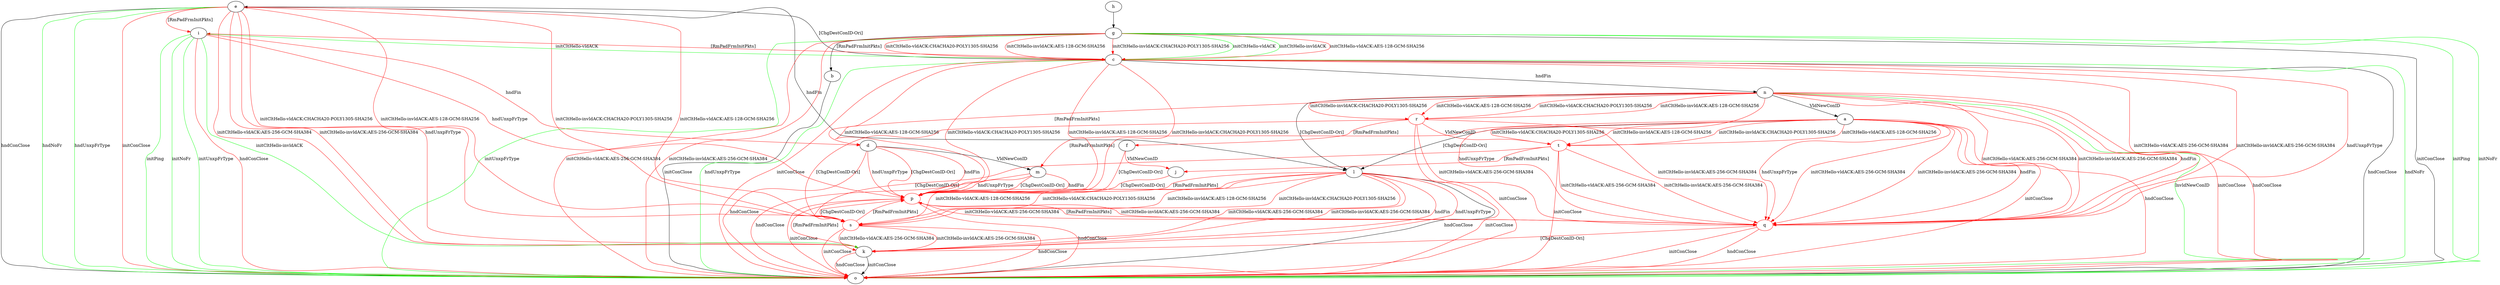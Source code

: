 digraph "" {
	a -> l	[key=0,
		label="[ChgDestConID-Ori] "];
	a -> m	[key=0,
		color=red,
		label="[RmPadFrmInitPkts] "];
	a -> o	[key=0,
		color=red,
		label="initConClose "];
	a -> o	[key=1,
		color=red,
		label="hndConClose "];
	q	[color=red];
	a -> q	[key=0,
		color=red,
		label="initCltHello-vldACK:AES-256-GCM-SHA384 "];
	a -> q	[key=1,
		color=red,
		label="initCltHello-invldACK:AES-256-GCM-SHA384 "];
	a -> q	[key=2,
		color=red,
		label="hndFin "];
	a -> q	[key=3,
		color=red,
		label="hndUnxpFrType "];
	t	[color=red];
	a -> t	[key=0,
		color=red,
		label="initCltHello-vldACK:AES-128-GCM-SHA256 "];
	a -> t	[key=1,
		color=red,
		label="initCltHello-vldACK:CHACHA20-POLY1305-SHA256 "];
	a -> t	[key=2,
		color=red,
		label="initCltHello-invldACK:AES-128-GCM-SHA256 "];
	a -> t	[key=3,
		color=red,
		label="initCltHello-invldACK:CHACHA20-POLY1305-SHA256 "];
	b -> o	[key=0,
		label="initConClose "];
	c -> e	[key=0,
		label="[ChgDestConID-Ori] "];
	c -> i	[key=0,
		color=red,
		label="[RmPadFrmInitPkts] "];
	c -> n	[key=0,
		label="hndFin "];
	c -> o	[key=0,
		label="hndConClose "];
	c -> o	[key=1,
		color=green,
		label="hndNoFr "];
	c -> o	[key=2,
		color=green,
		label="hndUnxpFrType "];
	c -> o	[key=3,
		color=red,
		label="initConClose "];
	p	[color=red];
	c -> p	[key=0,
		color=red,
		label="initCltHello-vldACK:AES-128-GCM-SHA256 "];
	c -> p	[key=1,
		color=red,
		label="initCltHello-vldACK:CHACHA20-POLY1305-SHA256 "];
	c -> p	[key=2,
		color=red,
		label="initCltHello-invldACK:AES-128-GCM-SHA256 "];
	c -> p	[key=3,
		color=red,
		label="initCltHello-invldACK:CHACHA20-POLY1305-SHA256 "];
	c -> q	[key=0,
		color=red,
		label="initCltHello-vldACK:AES-256-GCM-SHA384 "];
	c -> q	[key=1,
		color=red,
		label="initCltHello-invldACK:AES-256-GCM-SHA384 "];
	c -> q	[key=2,
		color=red,
		label="hndUnxpFrType "];
	d -> m	[key=0,
		label="VldNewConID "];
	d -> o	[key=0,
		color=red,
		label="hndConClose "];
	d -> p	[key=0,
		color=red,
		label="hndFin "];
	d -> p	[key=1,
		color=red,
		label="hndUnxpFrType "];
	d -> p	[key=2,
		color=red,
		label="[ChgDestConID-Ori] "];
	e -> i	[key=0,
		color=red,
		label="[RmPadFrmInitPkts] "];
	e -> k	[key=0,
		color=red,
		label="initCltHello-vldACK:AES-256-GCM-SHA384 "];
	e -> k	[key=1,
		color=red,
		label="initCltHello-invldACK:AES-256-GCM-SHA384 "];
	e -> k	[key=2,
		color=red,
		label="hndUnxpFrType "];
	e -> l	[key=0,
		label="hndFin "];
	e -> o	[key=0,
		label="hndConClose "];
	e -> o	[key=1,
		color=green,
		label="hndNoFr "];
	e -> o	[key=2,
		color=green,
		label="hndUnxpFrType "];
	e -> o	[key=3,
		color=red,
		label="initConClose "];
	s	[color=red];
	e -> s	[key=0,
		color=red,
		label="initCltHello-vldACK:AES-128-GCM-SHA256 "];
	e -> s	[key=1,
		color=red,
		label="initCltHello-vldACK:CHACHA20-POLY1305-SHA256 "];
	e -> s	[key=2,
		color=red,
		label="initCltHello-invldACK:AES-128-GCM-SHA256 "];
	e -> s	[key=3,
		color=red,
		label="initCltHello-invldACK:CHACHA20-POLY1305-SHA256 "];
	f -> j	[key=0,
		color=red,
		label="VldNewConID "];
	f -> p	[key=0,
		color=red,
		label="[ChgDestConID-Ori] "];
	g -> b	[key=0,
		label="[RmPadFrmInitPkts] "];
	g -> c	[key=0,
		color=green,
		label="initCltHello-vldACK "];
	g -> c	[key=1,
		color=green,
		label="initCltHello-invldACK "];
	g -> c	[key=2,
		color=red,
		label="initCltHello-vldACK:AES-128-GCM-SHA256 "];
	g -> c	[key=3,
		color=red,
		label="initCltHello-vldACK:CHACHA20-POLY1305-SHA256 "];
	g -> c	[key=4,
		color=red,
		label="initCltHello-invldACK:AES-128-GCM-SHA256 "];
	g -> c	[key=5,
		color=red,
		label="initCltHello-invldACK:CHACHA20-POLY1305-SHA256 "];
	g -> o	[key=0,
		label="initConClose "];
	g -> o	[key=1,
		color=green,
		label="initPing "];
	g -> o	[key=2,
		color=green,
		label="initNoFr "];
	g -> o	[key=3,
		color=green,
		label="initUnxpFrType "];
	g -> o	[key=4,
		color=red,
		label="initCltHello-vldACK:AES-256-GCM-SHA384 "];
	g -> o	[key=5,
		color=red,
		label="initCltHello-invldACK:AES-256-GCM-SHA384 "];
	h -> g	[key=0];
	i -> c	[key=0,
		color=green,
		label="initCltHello-vldACK "];
	i -> d	[key=0,
		color=red,
		label="hndFin "];
	i -> k	[key=0,
		color=green,
		label="initCltHello-invldACK "];
	i -> o	[key=0,
		color=green,
		label="initPing "];
	i -> o	[key=1,
		color=green,
		label="initNoFr "];
	i -> o	[key=2,
		color=green,
		label="initUnxpFrType "];
	i -> o	[key=3,
		color=red,
		label="hndConClose "];
	i -> p	[key=0,
		color=red,
		label="hndUnxpFrType "];
	j -> p	[key=0,
		color=red,
		label="[ChgDestConID-Ori] "];
	k -> o	[key=0,
		label="initConClose "];
	k -> o	[key=1,
		color=red,
		label="hndConClose "];
	k -> p	[key=0,
		color=red,
		label="[RmPadFrmInitPkts] "];
	l -> k	[key=0,
		color=red,
		label="initCltHello-vldACK:AES-256-GCM-SHA384 "];
	l -> k	[key=1,
		color=red,
		label="initCltHello-invldACK:AES-256-GCM-SHA384 "];
	l -> k	[key=2,
		color=red,
		label="hndFin "];
	l -> k	[key=3,
		color=red,
		label="hndUnxpFrType "];
	l -> o	[key=0,
		label="hndConClose "];
	l -> o	[key=1,
		color=red,
		label="initConClose "];
	l -> p	[key=0,
		color=red,
		label="[RmPadFrmInitPkts] "];
	l -> s	[key=0,
		color=red,
		label="initCltHello-vldACK:AES-128-GCM-SHA256 "];
	l -> s	[key=1,
		color=red,
		label="initCltHello-vldACK:CHACHA20-POLY1305-SHA256 "];
	l -> s	[key=2,
		color=red,
		label="initCltHello-invldACK:AES-128-GCM-SHA256 "];
	l -> s	[key=3,
		color=red,
		label="initCltHello-invldACK:CHACHA20-POLY1305-SHA256 "];
	m -> o	[key=0,
		color=red,
		label="hndConClose "];
	m -> p	[key=0,
		color=red,
		label="hndFin "];
	m -> p	[key=1,
		color=red,
		label="hndUnxpFrType "];
	m -> p	[key=2,
		color=red,
		label="[ChgDestConID-Ori] "];
	n -> a	[key=0,
		label="VldNewConID "];
	n -> d	[key=0,
		color=red,
		label="[RmPadFrmInitPkts] "];
	n -> l	[key=0,
		label="[ChgDestConID-Ori] "];
	n -> o	[key=0,
		color=green,
		label="InvldNewConID "];
	n -> o	[key=1,
		color=red,
		label="initConClose "];
	n -> o	[key=2,
		color=red,
		label="hndConClose "];
	n -> q	[key=0,
		color=red,
		label="initCltHello-vldACK:AES-256-GCM-SHA384 "];
	n -> q	[key=1,
		color=red,
		label="initCltHello-invldACK:AES-256-GCM-SHA384 "];
	n -> q	[key=2,
		color=red,
		label="hndFin "];
	n -> q	[key=3,
		color=red,
		label="hndUnxpFrType "];
	r	[color=red];
	n -> r	[key=0,
		color=red,
		label="initCltHello-vldACK:AES-128-GCM-SHA256 "];
	n -> r	[key=1,
		color=red,
		label="initCltHello-vldACK:CHACHA20-POLY1305-SHA256 "];
	n -> r	[key=2,
		color=red,
		label="initCltHello-invldACK:AES-128-GCM-SHA256 "];
	n -> r	[key=3,
		color=red,
		label="initCltHello-invldACK:CHACHA20-POLY1305-SHA256 "];
	p -> o	[key=0,
		color=red,
		label="initConClose "];
	p -> o	[key=1,
		color=red,
		label="hndConClose "];
	p -> q	[key=0,
		color=red,
		label="initCltHello-vldACK:AES-256-GCM-SHA384 "];
	p -> q	[key=1,
		color=red,
		label="initCltHello-invldACK:AES-256-GCM-SHA384 "];
	p -> s	[key=0,
		color=red,
		label="[ChgDestConID-Ori] "];
	q -> k	[key=0,
		color=red,
		label="[ChgDestConID-Ori] "];
	q -> o	[key=0,
		color=red,
		label="initConClose "];
	q -> o	[key=1,
		color=red,
		label="hndConClose "];
	q -> p	[key=0,
		color=red,
		label="[RmPadFrmInitPkts] "];
	r -> f	[key=0,
		color=red,
		label="[RmPadFrmInitPkts] "];
	r -> o	[key=0,
		color=red,
		label="initConClose "];
	r -> q	[key=0,
		color=red,
		label="initCltHello-vldACK:AES-256-GCM-SHA384 "];
	r -> q	[key=1,
		color=red,
		label="initCltHello-invldACK:AES-256-GCM-SHA384 "];
	r -> s	[key=0,
		color=red,
		label="[ChgDestConID-Ori] "];
	r -> t	[key=0,
		color=red,
		label="VldNewConID "];
	s -> k	[key=0,
		color=red,
		label="initCltHello-vldACK:AES-256-GCM-SHA384 "];
	s -> k	[key=1,
		color=red,
		label="initCltHello-invldACK:AES-256-GCM-SHA384 "];
	s -> o	[key=0,
		color=red,
		label="initConClose "];
	s -> o	[key=1,
		color=red,
		label="hndConClose "];
	s -> p	[key=0,
		color=red,
		label="[RmPadFrmInitPkts] "];
	t -> j	[key=0,
		color=red,
		label="[RmPadFrmInitPkts] "];
	t -> o	[key=0,
		color=red,
		label="initConClose "];
	t -> q	[key=0,
		color=red,
		label="initCltHello-vldACK:AES-256-GCM-SHA384 "];
	t -> q	[key=1,
		color=red,
		label="initCltHello-invldACK:AES-256-GCM-SHA384 "];
	t -> s	[key=0,
		color=red,
		label="[ChgDestConID-Ori] "];
}
